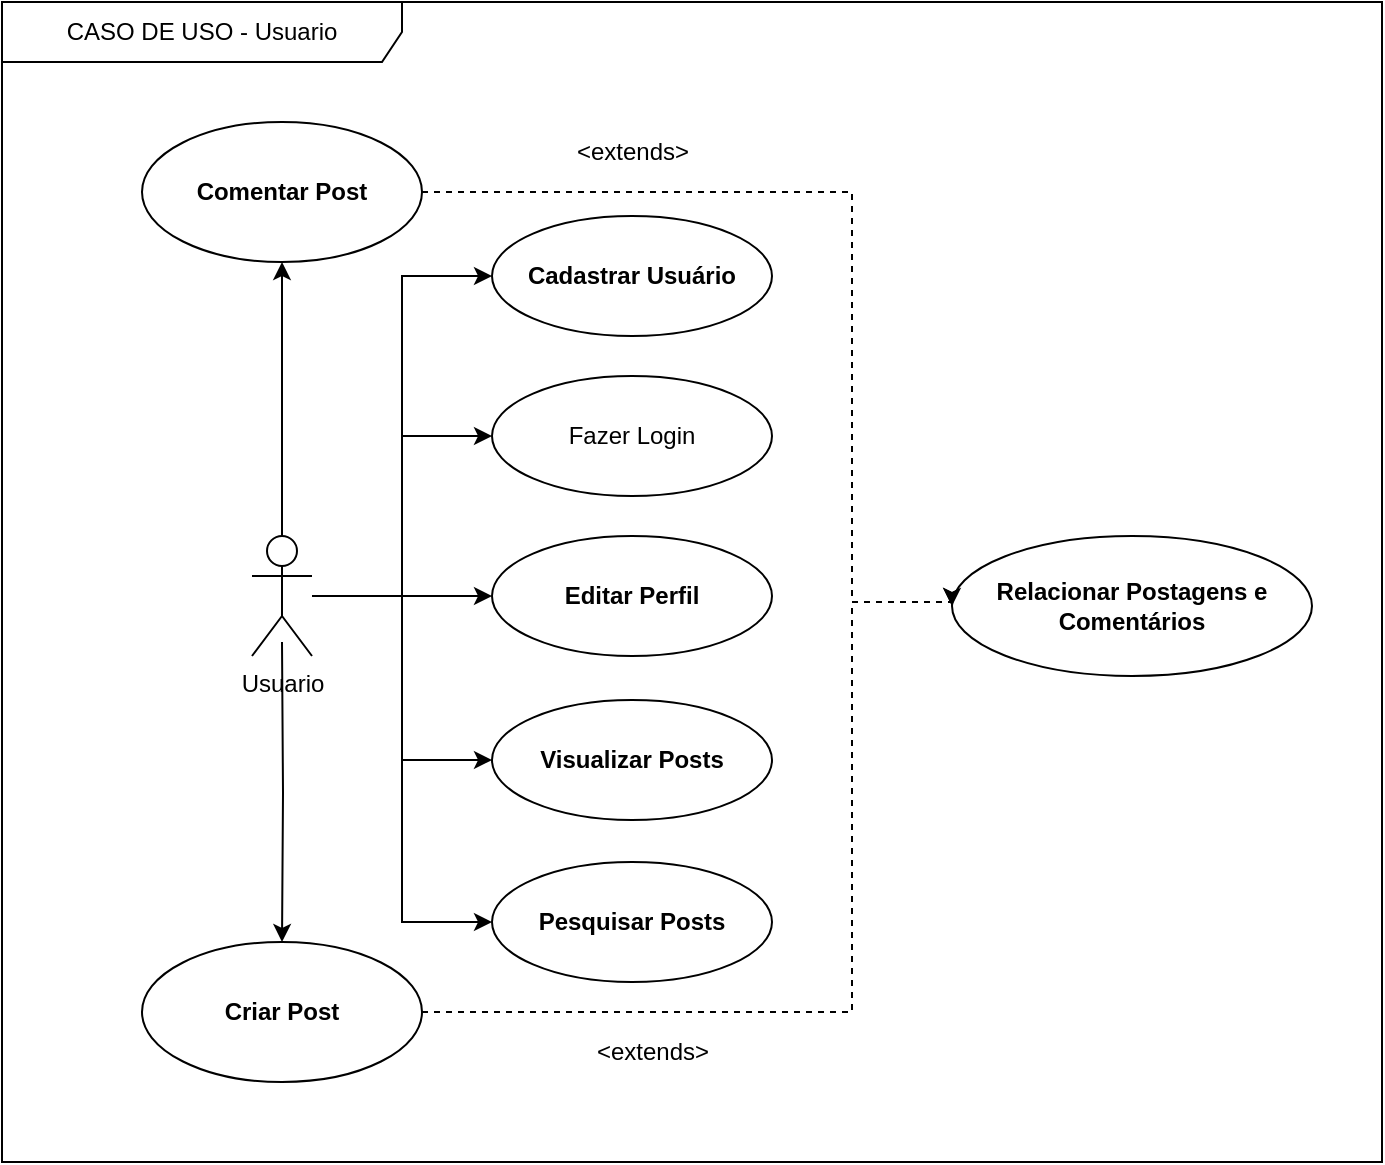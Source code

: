 <mxfile version="27.1.4">
  <diagram name="Página-1" id="_pBhAU1H5xWY1ATLEpE2">
    <mxGraphModel dx="1246" dy="636" grid="1" gridSize="10" guides="1" tooltips="1" connect="1" arrows="1" fold="1" page="1" pageScale="1" pageWidth="827" pageHeight="1169" math="0" shadow="0">
      <root>
        <mxCell id="0" />
        <mxCell id="1" parent="0" />
        <mxCell id="4moywfV-kU5STPwCgtIo-27" value="CASO DE USO - Usuario" style="shape=umlFrame;whiteSpace=wrap;html=1;pointerEvents=0;width=200;height=30;" parent="1" vertex="1">
          <mxGeometry x="80" y="10" width="690" height="580" as="geometry" />
        </mxCell>
        <mxCell id="iITVqaLfuLyiolPG-tzr-21" style="edgeStyle=orthogonalEdgeStyle;rounded=0;orthogonalLoop=1;jettySize=auto;html=1;entryX=0;entryY=0.5;entryDx=0;entryDy=0;" edge="1" parent="1" source="iITVqaLfuLyiolPG-tzr-28" target="iITVqaLfuLyiolPG-tzr-29">
          <mxGeometry relative="1" as="geometry" />
        </mxCell>
        <mxCell id="iITVqaLfuLyiolPG-tzr-22" style="edgeStyle=orthogonalEdgeStyle;rounded=0;orthogonalLoop=1;jettySize=auto;html=1;entryX=0;entryY=0.5;entryDx=0;entryDy=0;" edge="1" parent="1" source="iITVqaLfuLyiolPG-tzr-28" target="iITVqaLfuLyiolPG-tzr-30">
          <mxGeometry relative="1" as="geometry" />
        </mxCell>
        <mxCell id="iITVqaLfuLyiolPG-tzr-23" style="edgeStyle=orthogonalEdgeStyle;rounded=0;orthogonalLoop=1;jettySize=auto;html=1;entryX=0;entryY=0.5;entryDx=0;entryDy=0;" edge="1" parent="1" source="iITVqaLfuLyiolPG-tzr-28" target="iITVqaLfuLyiolPG-tzr-31">
          <mxGeometry relative="1" as="geometry" />
        </mxCell>
        <mxCell id="iITVqaLfuLyiolPG-tzr-24" value="" style="edgeStyle=orthogonalEdgeStyle;rounded=0;orthogonalLoop=1;jettySize=auto;html=1;" edge="1" parent="1" target="iITVqaLfuLyiolPG-tzr-33">
          <mxGeometry relative="1" as="geometry">
            <mxPoint x="220" y="330" as="sourcePoint" />
          </mxGeometry>
        </mxCell>
        <mxCell id="iITVqaLfuLyiolPG-tzr-25" style="edgeStyle=orthogonalEdgeStyle;rounded=0;orthogonalLoop=1;jettySize=auto;html=1;entryX=0;entryY=0.5;entryDx=0;entryDy=0;" edge="1" parent="1" source="iITVqaLfuLyiolPG-tzr-28" target="iITVqaLfuLyiolPG-tzr-39">
          <mxGeometry relative="1" as="geometry" />
        </mxCell>
        <mxCell id="iITVqaLfuLyiolPG-tzr-26" style="edgeStyle=orthogonalEdgeStyle;rounded=0;orthogonalLoop=1;jettySize=auto;html=1;entryX=0;entryY=0.5;entryDx=0;entryDy=0;" edge="1" parent="1" source="iITVqaLfuLyiolPG-tzr-28" target="iITVqaLfuLyiolPG-tzr-40">
          <mxGeometry relative="1" as="geometry" />
        </mxCell>
        <mxCell id="iITVqaLfuLyiolPG-tzr-27" style="edgeStyle=orthogonalEdgeStyle;rounded=0;orthogonalLoop=1;jettySize=auto;html=1;entryX=0.5;entryY=1;entryDx=0;entryDy=0;" edge="1" parent="1" source="iITVqaLfuLyiolPG-tzr-28" target="iITVqaLfuLyiolPG-tzr-36">
          <mxGeometry relative="1" as="geometry" />
        </mxCell>
        <mxCell id="iITVqaLfuLyiolPG-tzr-28" value="Usuario" style="shape=umlActor;verticalLabelPosition=bottom;verticalAlign=top;html=1;outlineConnect=0;" vertex="1" parent="1">
          <mxGeometry x="205" y="277" width="30" height="60" as="geometry" />
        </mxCell>
        <mxCell id="iITVqaLfuLyiolPG-tzr-29" value="&lt;strong data-end=&quot;168&quot; data-start=&quot;147&quot;&gt;Cadastrar Usuário&lt;/strong&gt;" style="ellipse;whiteSpace=wrap;html=1;" vertex="1" parent="1">
          <mxGeometry x="325" y="117" width="140" height="60" as="geometry" />
        </mxCell>
        <mxCell id="iITVqaLfuLyiolPG-tzr-30" value="Fazer Login" style="ellipse;whiteSpace=wrap;html=1;" vertex="1" parent="1">
          <mxGeometry x="325" y="197" width="140" height="60" as="geometry" />
        </mxCell>
        <mxCell id="iITVqaLfuLyiolPG-tzr-31" value="&lt;strong data-end=&quot;385&quot; data-start=&quot;368&quot;&gt;Editar Perfil&lt;/strong&gt;" style="ellipse;whiteSpace=wrap;html=1;" vertex="1" parent="1">
          <mxGeometry x="325" y="277" width="140" height="60" as="geometry" />
        </mxCell>
        <mxCell id="iITVqaLfuLyiolPG-tzr-32" style="edgeStyle=orthogonalEdgeStyle;rounded=0;orthogonalLoop=1;jettySize=auto;html=1;entryX=0;entryY=0.5;entryDx=0;entryDy=0;dashed=1;" edge="1" parent="1" source="iITVqaLfuLyiolPG-tzr-33" target="iITVqaLfuLyiolPG-tzr-34">
          <mxGeometry relative="1" as="geometry">
            <Array as="points">
              <mxPoint x="505" y="515" />
              <mxPoint x="505" y="310" />
              <mxPoint x="555" y="310" />
            </Array>
          </mxGeometry>
        </mxCell>
        <mxCell id="iITVqaLfuLyiolPG-tzr-33" value="&lt;strong data-end=&quot;483&quot; data-start=&quot;469&quot;&gt;Criar Post&lt;/strong&gt;" style="ellipse;whiteSpace=wrap;html=1;" vertex="1" parent="1">
          <mxGeometry x="150" y="480" width="140" height="70" as="geometry" />
        </mxCell>
        <mxCell id="iITVqaLfuLyiolPG-tzr-34" value="&lt;strong data-end=&quot;1151&quot; data-start=&quot;1113&quot;&gt;Relacionar Postagens e Comentários&lt;/strong&gt;" style="ellipse;whiteSpace=wrap;html=1;" vertex="1" parent="1">
          <mxGeometry x="555" y="277" width="180" height="70" as="geometry" />
        </mxCell>
        <mxCell id="iITVqaLfuLyiolPG-tzr-35" style="edgeStyle=orthogonalEdgeStyle;rounded=0;orthogonalLoop=1;jettySize=auto;html=1;entryX=0;entryY=0.5;entryDx=0;entryDy=0;dashed=1;" edge="1" parent="1" source="iITVqaLfuLyiolPG-tzr-36" target="iITVqaLfuLyiolPG-tzr-34">
          <mxGeometry relative="1" as="geometry">
            <Array as="points">
              <mxPoint x="505" y="105" />
              <mxPoint x="505" y="310" />
              <mxPoint x="555" y="310" />
            </Array>
          </mxGeometry>
        </mxCell>
        <mxCell id="iITVqaLfuLyiolPG-tzr-36" value="&lt;strong data-end=&quot;745&quot; data-start=&quot;728&quot;&gt;Comentar Post&lt;/strong&gt;" style="ellipse;whiteSpace=wrap;html=1;" vertex="1" parent="1">
          <mxGeometry x="150" y="70" width="140" height="70" as="geometry" />
        </mxCell>
        <mxCell id="iITVqaLfuLyiolPG-tzr-37" value="&amp;lt;extends&amp;gt;" style="text;html=1;align=center;verticalAlign=middle;resizable=0;points=[];autosize=1;strokeColor=none;fillColor=none;" vertex="1" parent="1">
          <mxGeometry x="355" y="70" width="80" height="30" as="geometry" />
        </mxCell>
        <mxCell id="iITVqaLfuLyiolPG-tzr-38" value="&amp;lt;extends&amp;gt;" style="text;html=1;align=center;verticalAlign=middle;resizable=0;points=[];autosize=1;strokeColor=none;fillColor=none;" vertex="1" parent="1">
          <mxGeometry x="365" y="520" width="80" height="30" as="geometry" />
        </mxCell>
        <mxCell id="iITVqaLfuLyiolPG-tzr-39" value="&lt;b&gt;Visualizar Posts&lt;/b&gt;" style="ellipse;whiteSpace=wrap;html=1;" vertex="1" parent="1">
          <mxGeometry x="325" y="359" width="140" height="60" as="geometry" />
        </mxCell>
        <mxCell id="iITVqaLfuLyiolPG-tzr-40" value="&lt;b&gt;Pesquisar Posts&lt;/b&gt;" style="ellipse;whiteSpace=wrap;html=1;" vertex="1" parent="1">
          <mxGeometry x="325" y="440" width="140" height="60" as="geometry" />
        </mxCell>
      </root>
    </mxGraphModel>
  </diagram>
</mxfile>
